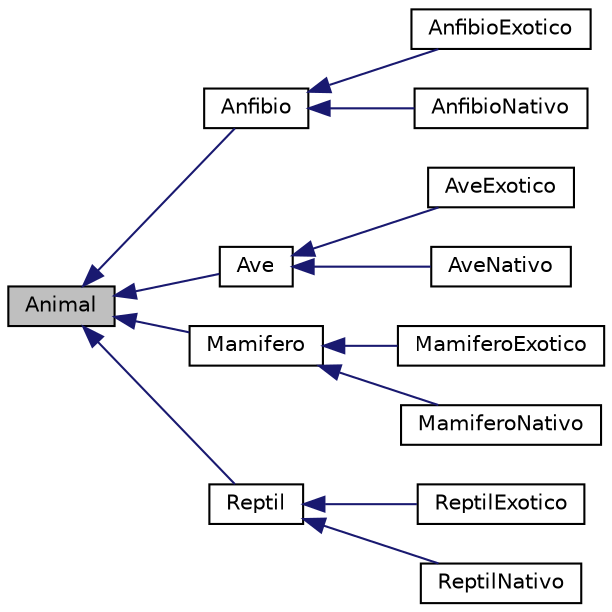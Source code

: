 digraph "Animal"
{
  edge [fontname="Helvetica",fontsize="10",labelfontname="Helvetica",labelfontsize="10"];
  node [fontname="Helvetica",fontsize="10",shape=record];
  rankdir="LR";
  Node0 [label="Animal",height=0.2,width=0.4,color="black", fillcolor="grey75", style="filled", fontcolor="black"];
  Node0 -> Node1 [dir="back",color="midnightblue",fontsize="10",style="solid"];
  Node1 [label="Anfibio",height=0.2,width=0.4,color="black", fillcolor="white", style="filled",URL="$classAnfibio.html"];
  Node1 -> Node2 [dir="back",color="midnightblue",fontsize="10",style="solid"];
  Node2 [label="AnfibioExotico",height=0.2,width=0.4,color="black", fillcolor="white", style="filled",URL="$classAnfibioExotico.html"];
  Node1 -> Node3 [dir="back",color="midnightblue",fontsize="10",style="solid"];
  Node3 [label="AnfibioNativo",height=0.2,width=0.4,color="black", fillcolor="white", style="filled",URL="$classAnfibioNativo.html"];
  Node0 -> Node4 [dir="back",color="midnightblue",fontsize="10",style="solid"];
  Node4 [label="Ave",height=0.2,width=0.4,color="black", fillcolor="white", style="filled",URL="$classAve.html"];
  Node4 -> Node5 [dir="back",color="midnightblue",fontsize="10",style="solid"];
  Node5 [label="AveExotico",height=0.2,width=0.4,color="black", fillcolor="white", style="filled",URL="$classAveExotico.html"];
  Node4 -> Node6 [dir="back",color="midnightblue",fontsize="10",style="solid"];
  Node6 [label="AveNativo",height=0.2,width=0.4,color="black", fillcolor="white", style="filled",URL="$classAveNativo.html"];
  Node0 -> Node7 [dir="back",color="midnightblue",fontsize="10",style="solid"];
  Node7 [label="Mamifero",height=0.2,width=0.4,color="black", fillcolor="white", style="filled",URL="$classMamifero.html"];
  Node7 -> Node8 [dir="back",color="midnightblue",fontsize="10",style="solid"];
  Node8 [label="MamiferoExotico",height=0.2,width=0.4,color="black", fillcolor="white", style="filled",URL="$classMamiferoExotico.html"];
  Node7 -> Node9 [dir="back",color="midnightblue",fontsize="10",style="solid"];
  Node9 [label="MamiferoNativo",height=0.2,width=0.4,color="black", fillcolor="white", style="filled",URL="$classMamiferoNativo.html"];
  Node0 -> Node10 [dir="back",color="midnightblue",fontsize="10",style="solid"];
  Node10 [label="Reptil",height=0.2,width=0.4,color="black", fillcolor="white", style="filled",URL="$classReptil.html"];
  Node10 -> Node11 [dir="back",color="midnightblue",fontsize="10",style="solid"];
  Node11 [label="ReptilExotico",height=0.2,width=0.4,color="black", fillcolor="white", style="filled",URL="$classReptilExotico.html"];
  Node10 -> Node12 [dir="back",color="midnightblue",fontsize="10",style="solid"];
  Node12 [label="ReptilNativo",height=0.2,width=0.4,color="black", fillcolor="white", style="filled",URL="$classReptilNativo.html"];
}
